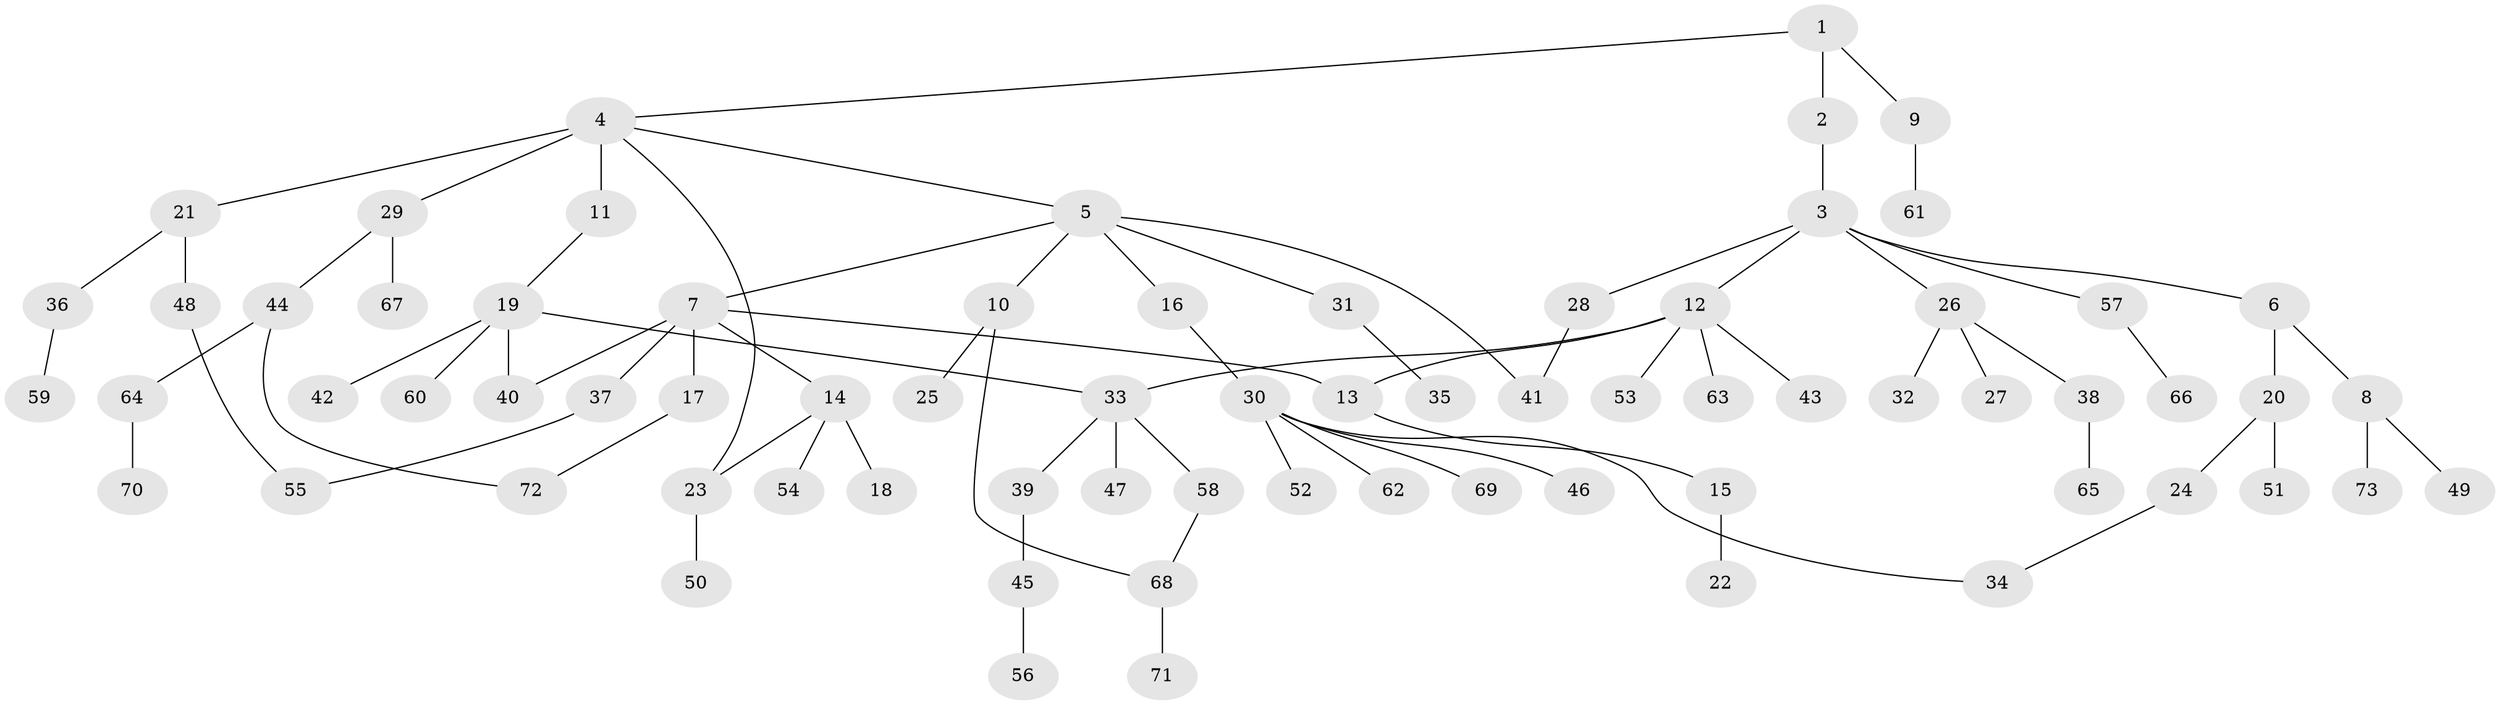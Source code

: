 // original degree distribution, {3: 0.15753424657534246, 7: 0.02054794520547945, 1: 0.4589041095890411, 5: 0.0547945205479452, 4: 0.03424657534246575, 9: 0.00684931506849315, 2: 0.2602739726027397, 6: 0.00684931506849315}
// Generated by graph-tools (version 1.1) at 2025/34/03/09/25 02:34:27]
// undirected, 73 vertices, 81 edges
graph export_dot {
graph [start="1"]
  node [color=gray90,style=filled];
  1;
  2;
  3;
  4;
  5;
  6;
  7;
  8;
  9;
  10;
  11;
  12;
  13;
  14;
  15;
  16;
  17;
  18;
  19;
  20;
  21;
  22;
  23;
  24;
  25;
  26;
  27;
  28;
  29;
  30;
  31;
  32;
  33;
  34;
  35;
  36;
  37;
  38;
  39;
  40;
  41;
  42;
  43;
  44;
  45;
  46;
  47;
  48;
  49;
  50;
  51;
  52;
  53;
  54;
  55;
  56;
  57;
  58;
  59;
  60;
  61;
  62;
  63;
  64;
  65;
  66;
  67;
  68;
  69;
  70;
  71;
  72;
  73;
  1 -- 2 [weight=1.0];
  1 -- 4 [weight=1.0];
  1 -- 9 [weight=1.0];
  2 -- 3 [weight=1.0];
  3 -- 6 [weight=1.0];
  3 -- 12 [weight=1.0];
  3 -- 26 [weight=1.0];
  3 -- 28 [weight=1.0];
  3 -- 57 [weight=1.0];
  4 -- 5 [weight=1.0];
  4 -- 11 [weight=3.0];
  4 -- 21 [weight=1.0];
  4 -- 23 [weight=1.0];
  4 -- 29 [weight=1.0];
  5 -- 7 [weight=1.0];
  5 -- 10 [weight=1.0];
  5 -- 16 [weight=1.0];
  5 -- 31 [weight=1.0];
  5 -- 41 [weight=1.0];
  6 -- 8 [weight=1.0];
  6 -- 20 [weight=1.0];
  7 -- 13 [weight=1.0];
  7 -- 14 [weight=1.0];
  7 -- 17 [weight=2.0];
  7 -- 37 [weight=1.0];
  7 -- 40 [weight=1.0];
  8 -- 49 [weight=1.0];
  8 -- 73 [weight=1.0];
  9 -- 61 [weight=1.0];
  10 -- 25 [weight=1.0];
  10 -- 68 [weight=1.0];
  11 -- 19 [weight=1.0];
  12 -- 13 [weight=1.0];
  12 -- 33 [weight=1.0];
  12 -- 43 [weight=1.0];
  12 -- 53 [weight=1.0];
  12 -- 63 [weight=1.0];
  13 -- 15 [weight=1.0];
  14 -- 18 [weight=1.0];
  14 -- 23 [weight=1.0];
  14 -- 54 [weight=1.0];
  15 -- 22 [weight=1.0];
  16 -- 30 [weight=1.0];
  17 -- 72 [weight=1.0];
  19 -- 33 [weight=1.0];
  19 -- 40 [weight=1.0];
  19 -- 42 [weight=1.0];
  19 -- 60 [weight=1.0];
  20 -- 24 [weight=1.0];
  20 -- 51 [weight=1.0];
  21 -- 36 [weight=1.0];
  21 -- 48 [weight=1.0];
  23 -- 50 [weight=1.0];
  24 -- 34 [weight=1.0];
  26 -- 27 [weight=1.0];
  26 -- 32 [weight=1.0];
  26 -- 38 [weight=1.0];
  28 -- 41 [weight=1.0];
  29 -- 44 [weight=1.0];
  29 -- 67 [weight=1.0];
  30 -- 34 [weight=1.0];
  30 -- 46 [weight=1.0];
  30 -- 52 [weight=2.0];
  30 -- 62 [weight=1.0];
  30 -- 69 [weight=1.0];
  31 -- 35 [weight=1.0];
  33 -- 39 [weight=1.0];
  33 -- 47 [weight=1.0];
  33 -- 58 [weight=1.0];
  36 -- 59 [weight=1.0];
  37 -- 55 [weight=1.0];
  38 -- 65 [weight=1.0];
  39 -- 45 [weight=1.0];
  44 -- 64 [weight=1.0];
  44 -- 72 [weight=1.0];
  45 -- 56 [weight=3.0];
  48 -- 55 [weight=1.0];
  57 -- 66 [weight=1.0];
  58 -- 68 [weight=1.0];
  64 -- 70 [weight=1.0];
  68 -- 71 [weight=1.0];
}
